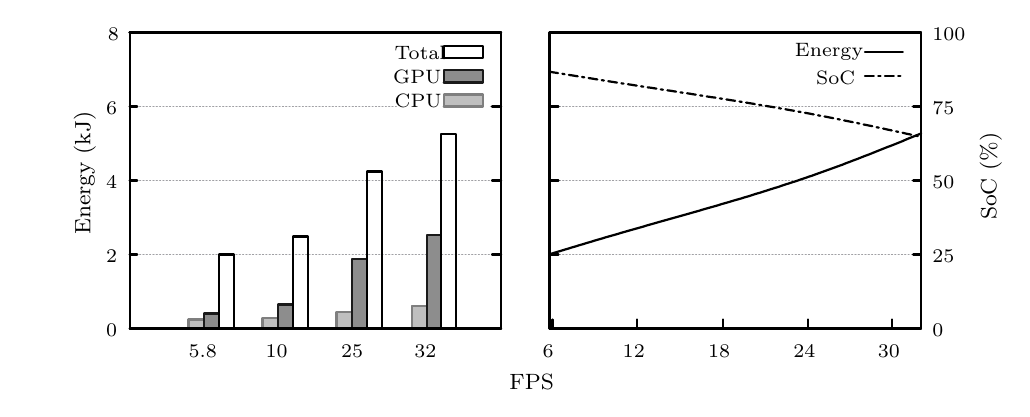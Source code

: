 \definecolor{ca0a0a4}{RGB}{160,160,164}
\definecolor{cbfbfbf}{RGB}{191,191,191}
\definecolor{c7f7f7f}{RGB}{127,127,127}
\definecolor{c8d8d8d}{RGB}{141,141,141}
\definecolor{c1a1a1a}{RGB}{26,26,26}
\scriptsize
\begin{tikzpicture}[y=0.80pt, x=0.80pt, yscale=-0.68, xscale=0.68, inner sep=0pt, outer sep=0pt]
\begin{scope}[draw=black,line join=bevel,line cap=rect,even odd rule,line width=0.800pt]
  \begin{scope}[cm={{1.0,0.0,0.0,1.0,(0.0,0.0)}},draw=black,line join=bevel,line cap=rect,line width=0.800pt]
  \end{scope}
  \begin{scope}[cm={{1.003,0.0,0.0,1.003,(0.0,0.0)}},draw=black,line join=bevel,line cap=rect,line width=0.800pt]
  \end{scope}
  \begin{scope}[cm={{1.003,0.0,0.0,1.003,(0.0,0.0)}},draw=ca0a0a4,dash pattern=on 0.40pt off 0.80pt,line join=round,line cap=round,line width=0.400pt]
    \path[draw] (64.5,224.5) -- (310.5,224.5);
  \end{scope}
  \begin{scope}[cm={{1.003,0.0,0.0,1.003,(0.0,0.0)}},draw=black,line join=round,line cap=round,line width=0.800pt]
    \path[draw] (64.5,224.5) -- (69.5,224.5);
    \path[draw] (310.5,224.5) -- (304.5,224.5);
  \end{scope}
  \begin{scope}[cm={{1.003,0.0,0.0,1.003,(0.0,0.0)}},draw=black,line join=bevel,line cap=rect,line width=0.800pt]
  \end{scope}
  \begin{scope}[cm={{1.003,0.0,0.0,1.003,(49.153,230.217)}},draw=black,line join=bevel,line cap=rect,line width=0.800pt]
  \end{scope}
  \begin{scope}[cm={{1.003,0.0,0.0,1.003,(49.153,230.217)}},draw=black,line join=bevel,line cap=rect,line width=0.800pt]
  \end{scope}
  \begin{scope}[cm={{1.003,0.0,0.0,1.003,(49.153,230.217)}},draw=black,line join=bevel,line cap=rect,line width=0.800pt]
  \end{scope}
  \begin{scope}[cm={{1.003,0.0,0.0,1.003,(49.153,230.217)}},draw=black,line join=bevel,line cap=rect,line width=0.800pt]
  \end{scope}
  \begin{scope}[cm={{1.003,0.0,0.0,1.003,(49.153,230.217)}},draw=black,line join=bevel,line cap=rect,line width=0.800pt]
  \end{scope}
  \begin{scope}[cm={{1.003,0.0,0.0,1.003,(49.153,230.217)}},draw=black,line join=bevel,line cap=rect,line width=0.800pt]
    \path[fill=black] (0.0,0.0) node[above right] () {0};
  \end{scope}
  \begin{scope}[cm={{1.003,0.0,0.0,1.003,(49.153,230.217)}},draw=black,line join=bevel,line cap=rect,line width=0.800pt]
  \end{scope}
  \begin{scope}[cm={{1.003,0.0,0.0,1.003,(0.0,0.0)}},draw=black,line join=bevel,line cap=rect,line width=0.800pt]
  \end{scope}
  \begin{scope}[cm={{1.003,0.0,0.0,1.003,(0.0,0.0)}},draw=ca0a0a4,dash pattern=on 0.40pt off 0.80pt,line join=round,line cap=round,line width=0.400pt]
    \path[draw] (64.5,175.5) -- (310.5,175.5);
  \end{scope}
  \begin{scope}[cm={{1.003,0.0,0.0,1.003,(0.0,0.0)}},draw=black,line join=round,line cap=round,line width=0.800pt]
    \path[draw] (64.5,175.5) -- (69.5,175.5);
    \path[draw] (310.5,175.5) -- (304.5,175.5);
  \end{scope}
  \begin{scope}[cm={{1.003,0.0,0.0,1.003,(0.0,0.0)}},draw=black,line join=bevel,line cap=rect,line width=0.800pt]
  \end{scope}
  \begin{scope}[cm={{1.003,0.0,0.0,1.003,(49.153,181.064)}},draw=black,line join=bevel,line cap=rect,line width=0.800pt]
  \end{scope}
  \begin{scope}[cm={{1.003,0.0,0.0,1.003,(49.153,181.064)}},draw=black,line join=bevel,line cap=rect,line width=0.800pt]
  \end{scope}
  \begin{scope}[cm={{1.003,0.0,0.0,1.003,(49.153,181.064)}},draw=black,line join=bevel,line cap=rect,line width=0.800pt]
  \end{scope}
  \begin{scope}[cm={{1.003,0.0,0.0,1.003,(49.153,181.064)}},draw=black,line join=bevel,line cap=rect,line width=0.800pt]
  \end{scope}
  \begin{scope}[cm={{1.003,0.0,0.0,1.003,(49.153,181.064)}},draw=black,line join=bevel,line cap=rect,line width=0.800pt]
  \end{scope}
  \begin{scope}[cm={{1.003,0.0,0.0,1.003,(49.153,181.064)}},draw=black,line join=bevel,line cap=rect,line width=0.800pt]
    \path[fill=black] (0.0,0.0) node[above right] () {2};
  \end{scope}
  \begin{scope}[cm={{1.003,0.0,0.0,1.003,(49.153,181.064)}},draw=black,line join=bevel,line cap=rect,line width=0.800pt]
  \end{scope}
  \begin{scope}[cm={{1.003,0.0,0.0,1.003,(0.0,0.0)}},draw=black,line join=bevel,line cap=rect,line width=0.800pt]
  \end{scope}
  \begin{scope}[cm={{1.003,0.0,0.0,1.003,(0.0,0.0)}},draw=ca0a0a4,dash pattern=on 0.40pt off 0.80pt,line join=round,line cap=round,line width=0.400pt]
    \path[draw] (64.5,126.5) -- (310.5,126.5);
  \end{scope}
  \begin{scope}[cm={{1.003,0.0,0.0,1.003,(0.0,0.0)}},draw=black,line join=round,line cap=round,line width=0.800pt]
    \path[draw] (64.5,126.5) -- (69.5,126.5);
    \path[draw] (310.5,126.5) -- (304.5,126.5);
  \end{scope}
  \begin{scope}[cm={{1.003,0.0,0.0,1.003,(0.0,0.0)}},draw=black,line join=bevel,line cap=rect,line width=0.800pt]
  \end{scope}
  \begin{scope}[cm={{1.003,0.0,0.0,1.003,(49.153,131.911)}},draw=black,line join=bevel,line cap=rect,line width=0.800pt]
  \end{scope}
  \begin{scope}[cm={{1.003,0.0,0.0,1.003,(49.153,131.911)}},draw=black,line join=bevel,line cap=rect,line width=0.800pt]
  \end{scope}
  \begin{scope}[cm={{1.003,0.0,0.0,1.003,(49.153,131.911)}},draw=black,line join=bevel,line cap=rect,line width=0.800pt]
  \end{scope}
  \begin{scope}[cm={{1.003,0.0,0.0,1.003,(49.153,131.911)}},draw=black,line join=bevel,line cap=rect,line width=0.800pt]
  \end{scope}
  \begin{scope}[cm={{1.003,0.0,0.0,1.003,(49.153,131.911)}},draw=black,line join=bevel,line cap=rect,line width=0.800pt]
  \end{scope}
  \begin{scope}[cm={{1.003,0.0,0.0,1.003,(49.153,131.911)}},draw=black,line join=bevel,line cap=rect,line width=0.800pt]
    \path[fill=black] (0.0,0.0) node[above right] () {4};
  \end{scope}
  \begin{scope}[cm={{1.003,0.0,0.0,1.003,(49.153,131.911)}},draw=black,line join=bevel,line cap=rect,line width=0.800pt]
  \end{scope}
  \begin{scope}[cm={{1.003,0.0,0.0,1.003,(0.0,0.0)}},draw=black,line join=bevel,line cap=rect,line width=0.800pt]
  \end{scope}
  \begin{scope}[cm={{1.003,0.0,0.0,1.003,(0.0,0.0)}},draw=ca0a0a4,dash pattern=on 0.40pt off 0.80pt,line join=round,line cap=round,line width=0.400pt]
    \path[draw] (64.5,77.5) -- (242.5,77.5);
    \path[draw] (303.5,77.5) -- (310.5,77.5);
  \end{scope}
  \begin{scope}[cm={{1.003,0.0,0.0,1.003,(0.0,0.0)}},draw=black,line join=round,line cap=round,line width=0.800pt]
    \path[draw] (64.5,77.5) -- (69.5,77.5);
    \path[draw] (310.5,77.5) -- (304.5,77.5);
  \end{scope}
  \begin{scope}[cm={{1.003,0.0,0.0,1.003,(0.0,0.0)}},draw=black,line join=bevel,line cap=rect,line width=0.800pt]
  \end{scope}
  \begin{scope}[cm={{1.003,0.0,0.0,1.003,(49.153,82.758)}},draw=black,line join=bevel,line cap=rect,line width=0.800pt]
  \end{scope}
  \begin{scope}[cm={{1.003,0.0,0.0,1.003,(49.153,82.758)}},draw=black,line join=bevel,line cap=rect,line width=0.800pt]
  \end{scope}
  \begin{scope}[cm={{1.003,0.0,0.0,1.003,(49.153,82.758)}},draw=black,line join=bevel,line cap=rect,line width=0.800pt]
  \end{scope}
  \begin{scope}[cm={{1.003,0.0,0.0,1.003,(49.153,82.758)}},draw=black,line join=bevel,line cap=rect,line width=0.800pt]
  \end{scope}
  \begin{scope}[cm={{1.003,0.0,0.0,1.003,(49.153,82.758)}},draw=black,line join=bevel,line cap=rect,line width=0.800pt]
  \end{scope}
  \begin{scope}[cm={{1.003,0.0,0.0,1.003,(49.153,82.758)}},draw=black,line join=bevel,line cap=rect,line width=0.800pt]
    \path[fill=black] (0.0,0.0) node[above right] () {6};
  \end{scope}
  \begin{scope}[cm={{1.003,0.0,0.0,1.003,(49.153,82.758)}},draw=black,line join=bevel,line cap=rect,line width=0.800pt]
  \end{scope}
  \begin{scope}[cm={{1.003,0.0,0.0,1.003,(0.0,0.0)}},draw=black,line join=bevel,line cap=rect,line width=0.800pt]
  \end{scope}
  \begin{scope}[cm={{1.003,0.0,0.0,1.003,(0.0,0.0)}},draw=ca0a0a4,dash pattern=on 0.40pt off 0.80pt,line join=round,line cap=round,line width=0.400pt]
    \path[draw] (64.5,28.5) -- (310.5,28.5);
  \end{scope}
  \begin{scope}[cm={{1.003,0.0,0.0,1.003,(0.0,0.0)}},draw=black,line join=round,line cap=round,line width=0.800pt]
    \path[draw] (64.5,28.5) -- (69.5,28.5);
    \path[draw] (310.5,28.5) -- (304.5,28.5);
  \end{scope}
  \begin{scope}[cm={{1.003,0.0,0.0,1.003,(0.0,0.0)}},draw=black,line join=bevel,line cap=rect,line width=0.800pt]
  \end{scope}
  \begin{scope}[cm={{1.003,0.0,0.0,1.003,(50.156,33.605)}},draw=black,line join=bevel,line cap=rect,line width=0.800pt]
  \end{scope}
  \begin{scope}[cm={{1.003,0.0,0.0,1.003,(50.156,33.605)}},draw=black,line join=bevel,line cap=rect,line width=0.800pt]
  \end{scope}
  \begin{scope}[cm={{1.003,0.0,0.0,1.003,(50.156,33.605)}},draw=black,line join=bevel,line cap=rect,line width=0.800pt]
  \end{scope}
  \begin{scope}[cm={{1.003,0.0,0.0,1.003,(50.156,33.605)}},draw=black,line join=bevel,line cap=rect,line width=0.800pt]
  \end{scope}
  \begin{scope}[cm={{1.003,0.0,0.0,1.003,(50.156,33.605)}},draw=black,line join=bevel,line cap=rect,line width=0.800pt]
  \end{scope}
  \begin{scope}[cm={{1.003,0.0,0.0,1.003,(50.156,33.605)}},draw=black,line join=bevel,line cap=rect,line width=0.800pt]
    \path[fill=black] (0.0,0.0) node[above right] () {8};
  \end{scope}
  \begin{scope}[cm={{1.003,0.0,0.0,1.003,(50.156,33.605)}},draw=black,line join=bevel,line cap=rect,line width=0.800pt]
  \end{scope}
  \begin{scope}[cm={{1.003,0.0,0.0,1.003,(0.0,0.0)}},draw=black,line join=bevel,line cap=rect,line width=0.800pt]
  \end{scope}
  \begin{scope}[cm={{1.003,0.0,0.0,1.003,(0.0,0.0)}},draw=black,line join=round,line cap=round,line width=0.800pt]
    \path[draw] (113.5,224.5) -- (113.5,224.5);
  \end{scope}
  \begin{scope}[cm={{1.003,0.0,0.0,1.003,(0.0,0.0)}},draw=black,line join=bevel,line cap=rect,line width=0.800pt]
  \end{scope}
  \begin{scope}[cm={{1.003,0.0,0.0,1.003,(103.823,244.261)}},draw=black,line join=bevel,line cap=rect,line width=0.800pt]
  \end{scope}
  \begin{scope}[cm={{1.003,0.0,0.0,1.003,(103.823,244.261)}},draw=black,line join=bevel,line cap=rect,line width=0.800pt]
  \end{scope}
  \begin{scope}[cm={{1.003,0.0,0.0,1.003,(103.823,244.261)}},draw=black,line join=bevel,line cap=rect,line width=0.800pt]
  \end{scope}
  \begin{scope}[cm={{1.003,0.0,0.0,1.003,(103.823,244.261)}},draw=black,line join=bevel,line cap=rect,line width=0.800pt]
  \end{scope}
  \begin{scope}[cm={{1.003,0.0,0.0,1.003,(103.823,244.261)}},draw=black,line join=bevel,line cap=rect,line width=0.800pt]
  \end{scope}
  \begin{scope}[cm={{1.003,0.0,0.0,1.003,(103.823,244.261)}},draw=black,line join=bevel,line cap=rect,line width=0.800pt]
    \path[fill=black] (0.0,0.0) node[above right] () {5.8};
  \end{scope}
  \begin{scope}[cm={{1.003,0.0,0.0,1.003,(103.823,244.261)}},draw=black,line join=bevel,line cap=rect,line width=0.800pt]
  \end{scope}
  \begin{scope}[cm={{1.003,0.0,0.0,1.003,(0.0,0.0)}},draw=black,line join=bevel,line cap=rect,line width=0.800pt]
  \end{scope}
  \begin{scope}[cm={{1.003,0.0,0.0,1.003,(0.0,0.0)}},draw=black,line join=round,line cap=round,line width=0.800pt]
    \path[draw] (162.5,224.5) -- (162.5,224.5);
  \end{scope}
  \begin{scope}[cm={{1.003,0.0,0.0,1.003,(0.0,0.0)}},draw=black,line join=bevel,line cap=rect,line width=0.800pt]
  \end{scope}
  \begin{scope}[cm={{1.003,0.0,0.0,1.003,(154.983,244.261)}},draw=black,line join=bevel,line cap=rect,line width=0.800pt]
  \end{scope}
  \begin{scope}[cm={{1.003,0.0,0.0,1.003,(154.983,244.261)}},draw=black,line join=bevel,line cap=rect,line width=0.800pt]
  \end{scope}
  \begin{scope}[cm={{1.003,0.0,0.0,1.003,(154.983,244.261)}},draw=black,line join=bevel,line cap=rect,line width=0.800pt]
  \end{scope}
  \begin{scope}[cm={{1.003,0.0,0.0,1.003,(154.983,244.261)}},draw=black,line join=bevel,line cap=rect,line width=0.800pt]
  \end{scope}
  \begin{scope}[cm={{1.003,0.0,0.0,1.003,(154.983,244.261)}},draw=black,line join=bevel,line cap=rect,line width=0.800pt]
  \end{scope}
  \begin{scope}[cm={{1.003,0.0,0.0,1.003,(154.983,244.261)}},draw=black,line join=bevel,line cap=rect,line width=0.800pt]
    \path[fill=black] (0.0,0.0) node[above right] () {10};
  \end{scope}
  \begin{scope}[cm={{1.003,0.0,0.0,1.003,(154.983,244.261)}},draw=black,line join=bevel,line cap=rect,line width=0.800pt]
  \end{scope}
  \begin{scope}[cm={{1.003,0.0,0.0,1.003,(0.0,0.0)}},draw=black,line join=bevel,line cap=rect,line width=0.800pt]
  \end{scope}
  \begin{scope}[cm={{1.003,0.0,0.0,1.003,(0.0,0.0)}},draw=black,line join=round,line cap=round,line width=0.800pt]
    \path[draw] (211.5,224.5) -- (211.5,224.5);
  \end{scope}
  \begin{scope}[cm={{1.003,0.0,0.0,1.003,(0.0,0.0)}},draw=black,line join=bevel,line cap=rect,line width=0.800pt]
  \end{scope}
  \begin{scope}[cm={{1.003,0.0,0.0,1.003,(205.139,244.261)}},draw=black,line join=bevel,line cap=rect,line width=0.800pt]
  \end{scope}
  \begin{scope}[cm={{1.003,0.0,0.0,1.003,(205.139,244.261)}},draw=black,line join=bevel,line cap=rect,line width=0.800pt]
  \end{scope}
  \begin{scope}[cm={{1.003,0.0,0.0,1.003,(205.139,244.261)}},draw=black,line join=bevel,line cap=rect,line width=0.800pt]
  \end{scope}
  \begin{scope}[cm={{1.003,0.0,0.0,1.003,(205.139,244.261)}},draw=black,line join=bevel,line cap=rect,line width=0.800pt]
  \end{scope}
  \begin{scope}[cm={{1.003,0.0,0.0,1.003,(205.139,244.261)}},draw=black,line join=bevel,line cap=rect,line width=0.800pt]
  \end{scope}
  \begin{scope}[cm={{1.003,0.0,0.0,1.003,(205.139,244.261)}},draw=black,line join=bevel,line cap=rect,line width=0.800pt]
    \path[fill=black] (0.0,0.0) node[above right] () {25};
  \end{scope}
  \begin{scope}[cm={{1.003,0.0,0.0,1.003,(205.139,244.261)}},draw=black,line join=bevel,line cap=rect,line width=0.800pt]
  \end{scope}
  \begin{scope}[cm={{1.003,0.0,0.0,1.003,(0.0,0.0)}},draw=black,line join=bevel,line cap=rect,line width=0.800pt]
  \end{scope}
  \begin{scope}[cm={{1.003,0.0,0.0,1.003,(0.0,0.0)}},draw=black,line join=round,line cap=round,line width=0.800pt]
    \path[draw] (261.5,224.5) -- (261.5,224.5);
  \end{scope}
  \begin{scope}[cm={{1.003,0.0,0.0,1.003,(0.0,0.0)}},draw=black,line join=bevel,line cap=rect,line width=0.800pt]
  \end{scope}
  \begin{scope}[cm={{1.003,0.0,0.0,1.003,(253.791,244.261)}},draw=black,line join=bevel,line cap=rect,line width=0.800pt]
  \end{scope}
  \begin{scope}[cm={{1.003,0.0,0.0,1.003,(253.791,244.261)}},draw=black,line join=bevel,line cap=rect,line width=0.800pt]
  \end{scope}
  \begin{scope}[cm={{1.003,0.0,0.0,1.003,(253.791,244.261)}},draw=black,line join=bevel,line cap=rect,line width=0.800pt]
  \end{scope}
  \begin{scope}[cm={{1.003,0.0,0.0,1.003,(253.791,244.261)}},draw=black,line join=bevel,line cap=rect,line width=0.800pt]
  \end{scope}
  \begin{scope}[cm={{1.003,0.0,0.0,1.003,(253.791,244.261)}},draw=black,line join=bevel,line cap=rect,line width=0.800pt]
  \end{scope}
  \begin{scope}[cm={{1.003,0.0,0.0,1.003,(253.791,244.261)}},draw=black,line join=bevel,line cap=rect,line width=0.800pt]
    \path[fill=black] (0.0,0.0) node[above right] () {32};
  \end{scope}
  \begin{scope}[cm={{1.003,0.0,0.0,1.003,(253.791,244.261)}},draw=black,line join=bevel,line cap=rect,line width=0.800pt]
  \end{scope}
  \begin{scope}[cm={{1.003,0.0,0.0,1.003,(0.0,0.0)}},draw=black,line join=bevel,line cap=rect,line width=0.800pt]
  \end{scope}
  \begin{scope}[cm={{1.003,0.0,0.0,1.003,(0.0,0.0)}},draw=black,line join=round,line cap=round,line width=0.800pt]
    \path[draw] (64.5,28.5) -- (64.5,224.5) -- (310.5,224.5) --
      (310.5,28.5) -- (64.5,28.5);
  \end{scope}
  \begin{scope}[cm={{1.003,0.0,0.0,1.003,(0.0,0.0)}},draw=black,line join=bevel,line cap=rect,line width=0.800pt]
  \end{scope}
  \begin{scope}[cm={{0.0,-1.003,1.003,0.0,(31.598,163.008)}},draw=black,line join=bevel,line cap=rect,line width=0.800pt]
  \end{scope}
  \begin{scope}[cm={{0.0,-1.003,1.003,0.0,(31.598,163.008)}},draw=black,line join=bevel,line cap=rect,line width=0.800pt]
  \end{scope}
  \begin{scope}[cm={{0.0,-1.003,1.003,0.0,(31.598,163.008)}},draw=black,line join=bevel,line cap=rect,line width=0.800pt]
  \end{scope}
  \begin{scope}[cm={{0.0,-1.003,1.003,0.0,(31.598,163.008)}},draw=black,line join=bevel,line cap=rect,line width=0.800pt]
  \end{scope}
  \begin{scope}[cm={{0.0,-1.003,1.003,0.0,(31.598,163.008)}},draw=black,line join=bevel,line cap=rect,line width=0.800pt]
  \end{scope}
  \begin{scope}[cm={{0.0,-1.003,1.003,0.0,(27.598,163.008)}},draw=black,line join=bevel,line cap=rect,line width=0.800pt]
    \path[fill=black] (0.0,0.0) node[above right] () {\rotatebox{90}{\footnotesize Energy (kJ)}};
  \end{scope}
  \begin{scope}[cm={{0.0,-1.003,1.003,0.0,(31.598,163.008)}},draw=black,line join=bevel,line cap=rect,line width=0.800pt]
  \end{scope}
  \begin{scope}[cm={{1.003,0.0,0.0,1.003,(316.988,265.327)}},draw=black,line join=bevel,line cap=rect,line width=0.800pt]
  \end{scope}
  \begin{scope}[cm={{1.003,0.0,0.0,1.003,(316.988,265.327)}},draw=black,line join=bevel,line cap=rect,line width=0.800pt]
  \end{scope}
  \begin{scope}[cm={{1.003,0.0,0.0,1.003,(316.988,265.327)}},draw=black,line join=bevel,line cap=rect,line width=0.800pt]
  \end{scope}
  \begin{scope}[cm={{1.003,0.0,0.0,1.003,(316.988,265.327)}},draw=black,line join=bevel,line cap=rect,line width=0.800pt]
  \end{scope}
  \begin{scope}[cm={{1.003,0.0,0.0,1.003,(316.988,265.327)}},draw=black,line join=bevel,line cap=rect,line width=0.800pt]
  \end{scope}
  \begin{scope}[cm={{1.003,0.0,0.0,1.003,(316.988,265.327)}},draw=black,line join=bevel,line cap=rect,line width=0.800pt]
    \path[fill=black] (0.0,0.0) node[above right] () {\footnotesize FPS};
  \end{scope}
  \begin{scope}[cm={{1.003,0.0,0.0,1.003,(316.988,265.327)}},draw=black,line join=bevel,line cap=rect,line width=0.800pt]
  \end{scope}
  \begin{scope}[cm={{1.003,0.0,0.0,1.003,(247.772,78.244)}},draw=black,line join=bevel,line cap=rect,line width=0.800pt]
  \end{scope}
  \begin{scope}[cm={{1.003,0.0,0.0,1.003,(247.772,78.244)}},draw=black,line join=bevel,line cap=rect,line width=0.800pt]
  \end{scope}
  \begin{scope}[cm={{1.003,0.0,0.0,1.003,(247.772,78.244)}},draw=black,line join=bevel,line cap=rect,line width=0.800pt]
  \end{scope}
  \begin{scope}[cm={{1.003,0.0,0.0,1.003,(247.772,78.244)}},draw=black,line join=bevel,line cap=rect,line width=0.800pt]
  \end{scope}
  \begin{scope}[cm={{1.003,0.0,0.0,1.003,(247.772,78.244)}},draw=black,line join=bevel,line cap=rect,line width=0.800pt]
  \end{scope}
  \begin{scope}[cm={{1.003,0.0,0.0,1.003,(240.772,78.244)}},draw=black,line join=bevel,line cap=rect,line width=0.800pt]
    \path[fill=black] (0.0,0.0) node[above right] () {\scriptsize CPU};
  \end{scope}
  \begin{scope}[cm={{1.003,0.0,0.0,1.003,(247.772,78.244)}},draw=black,line join=bevel,line cap=rect,line width=0.800pt]
  \end{scope}
  \begin{scope}[cm={{1.003,0.0,0.0,1.003,(0.0,0.0)}},draw=black,line join=bevel,line cap=rect,line width=0.800pt]
  \end{scope}
  \begin{scope}[cm={{1.003,0.0,0.0,1.003,(0.0,0.0)}},fill=cbfbfbf]
    \path[fill,rounded corners=0.0cm] (273.0,70.0) rectangle
      (299.0,78.0);
  \end{scope}
  \begin{scope}[cm={{1.003,0.0,0.0,1.003,(0.0,0.0)}},draw=black,line join=bevel,line cap=rect,line width=0.800pt]
  \end{scope}
  \begin{scope}[cm={{1.003,0.0,0.0,1.003,(0.0,0.0)}},draw=black,line join=bevel,line cap=rect,line width=0.800pt]
  \end{scope}
  \begin{scope}[cm={{1.003,0.0,0.0,1.003,(0.0,0.0)}},draw=c7f7f7f,line join=round,line cap=round,line width=0.800pt]
    \path[draw,even odd rule] (272.5,77.5) -- (298.5,77.5) --
      (298.5,77.5) -- (298.5,69.5) -- (298.5,69.5) --
      (272.5,69.5) -- (272.5,69.5) -- (272.5,77.5);
  \end{scope}
  \begin{scope}[cm={{1.003,0.0,0.0,1.003,(0.0,0.0)}},draw=black,line join=bevel,line cap=rect,line width=0.800pt]
  \end{scope}
  \begin{scope}[cm={{1.003,0.0,0.0,1.003,(0.0,0.0)}},draw=black,line join=bevel,line cap=rect,line width=0.800pt]
  \end{scope}
  \begin{scope}[cm={{1.003,0.0,0.0,1.003,(0.0,0.0)}},draw=black,line join=bevel,line cap=rect,line width=0.800pt]
  \end{scope}
  \begin{scope}[cm={{1.003,0.0,0.0,1.003,(0.0,0.0)}},draw=black,line join=bevel,line cap=rect,line width=0.800pt]
  \end{scope}
  \begin{scope}[cm={{1.003,0.0,0.0,1.003,(0.0,0.0)}},fill=cbfbfbf]
    \path[fill,rounded corners=0.0cm] (103.0,219.0) rectangle
      (113.0,224.0);
  \end{scope}
  \begin{scope}[cm={{1.003,0.0,0.0,1.003,(0.0,0.0)}},draw=black,line join=bevel,line cap=rect,line width=0.800pt]
  \end{scope}
  \begin{scope}[cm={{1.003,0.0,0.0,1.003,(0.0,0.0)}},draw=black,line join=bevel,line cap=rect,line width=0.800pt]
  \end{scope}
  \begin{scope}[cm={{1.003,0.0,0.0,1.003,(0.0,0.0)}},draw=c7f7f7f,line join=round,line cap=round,line width=0.800pt]
    \path[draw] (103.5,224.5) -- (103.5,218.5) -- (113.5,218.5) --
      (113.5,224.5) -- (103.5,224.5);
  \end{scope}
  \begin{scope}[cm={{1.003,0.0,0.0,1.003,(0.0,0.0)}},draw=black,line join=bevel,line cap=rect,line width=0.800pt]
  \end{scope}
  \begin{scope}[cm={{1.003,0.0,0.0,1.003,(0.0,0.0)}},draw=black,line join=bevel,line cap=rect,line width=0.800pt]
  \end{scope}
  \begin{scope}[cm={{1.003,0.0,0.0,1.003,(0.0,0.0)}},fill=cbfbfbf]
    \path[fill,rounded corners=0.0cm] (153.0,218.0) rectangle
      (163.0,224.0);
  \end{scope}
  \begin{scope}[cm={{1.003,0.0,0.0,1.003,(0.0,0.0)}},draw=black,line join=bevel,line cap=rect,line width=0.800pt]
  \end{scope}
  \begin{scope}[cm={{1.003,0.0,0.0,1.003,(0.0,0.0)}},draw=black,line join=bevel,line cap=rect,line width=0.800pt]
  \end{scope}
  \begin{scope}[cm={{1.003,0.0,0.0,1.003,(0.0,0.0)}},draw=c7f7f7f,line join=round,line cap=round,line width=0.800pt]
    \path[draw] (152.5,224.5) -- (152.5,217.5) -- (162.5,217.5) --
      (162.5,224.5) -- (152.5,224.5);
  \end{scope}
  \begin{scope}[cm={{1.003,0.0,0.0,1.003,(0.0,0.0)}},draw=black,line join=bevel,line cap=rect,line width=0.800pt]
  \end{scope}
  \begin{scope}[cm={{1.003,0.0,0.0,1.003,(0.0,0.0)}},draw=black,line join=bevel,line cap=rect,line width=0.800pt]
  \end{scope}
  \begin{scope}[cm={{1.003,0.0,0.0,1.003,(0.0,0.0)}},fill=cbfbfbf]
    \path[fill,rounded corners=0.0cm] (202.0,213.0) rectangle
      (212.0,224.0);
  \end{scope}
  \begin{scope}[cm={{1.003,0.0,0.0,1.003,(0.0,0.0)}},draw=black,line join=bevel,line cap=rect,line width=0.800pt]
  \end{scope}
  \begin{scope}[cm={{1.003,0.0,0.0,1.003,(0.0,0.0)}},draw=black,line join=bevel,line cap=rect,line width=0.800pt]
  \end{scope}
  \begin{scope}[cm={{1.003,0.0,0.0,1.003,(0.0,0.0)}},draw=c7f7f7f,line join=round,line cap=round,line width=0.800pt]
    \path[draw] (201.5,224.5) -- (201.5,213.5) -- (211.5,213.5) --
      (211.5,224.5) -- (201.5,224.5);
  \end{scope}
  \begin{scope}[cm={{1.003,0.0,0.0,1.003,(0.0,0.0)}},draw=black,line join=bevel,line cap=rect,line width=0.800pt]
  \end{scope}
  \begin{scope}[cm={{1.003,0.0,0.0,1.003,(0.0,0.0)}},draw=black,line join=bevel,line cap=rect,line width=0.800pt]
  \end{scope}
  \begin{scope}[cm={{1.003,0.0,0.0,1.003,(0.0,0.0)}},fill=cbfbfbf]
    \path[fill,rounded corners=0.0cm] (251.0,209.0) rectangle
      (261.0,224.0);
  \end{scope}
  \begin{scope}[cm={{1.003,0.0,0.0,1.003,(0.0,0.0)}},draw=black,line join=bevel,line cap=rect,line width=0.800pt]
  \end{scope}
  \begin{scope}[cm={{1.003,0.0,0.0,1.003,(0.0,0.0)}},draw=black,line join=bevel,line cap=rect,line width=0.800pt]
  \end{scope}
  \begin{scope}[cm={{1.003,0.0,0.0,1.003,(0.0,0.0)}},draw=c7f7f7f,line join=round,line cap=round,line width=0.800pt]
    \path[draw] (251.5,224.5) -- (251.5,209.5) -- (261.5,209.5) --
      (261.5,224.5) -- (251.5,224.5);
  \end{scope}
  \begin{scope}[cm={{1.003,0.0,0.0,1.003,(0.0,0.0)}},draw=black,line join=bevel,line cap=rect,line width=0.800pt]
  \end{scope}
  \begin{scope}[cm={{1.003,0.0,0.0,1.003,(246.769,62.194)}},draw=black,line join=bevel,line cap=rect,line width=0.800pt]
  \end{scope}
  \begin{scope}[cm={{1.003,0.0,0.0,1.003,(246.769,62.194)}},draw=black,line join=bevel,line cap=rect,line width=0.800pt]
  \end{scope}
  \begin{scope}[cm={{1.003,0.0,0.0,1.003,(246.769,62.194)}},draw=black,line join=bevel,line cap=rect,line width=0.800pt]
  \end{scope}
  \begin{scope}[cm={{1.003,0.0,0.0,1.003,(246.769,62.194)}},draw=black,line join=bevel,line cap=rect,line width=0.800pt]
  \end{scope}
  \begin{scope}[cm={{1.003,0.0,0.0,1.003,(246.769,62.194)}},draw=black,line join=bevel,line cap=rect,line width=0.800pt]
  \end{scope}
  \begin{scope}[cm={{1.003,0.0,0.0,1.003,(239.769,62.194)}},draw=black,line join=bevel,line cap=rect,line width=0.800pt]
    \path[fill=black] (0.0,0.0) node[above right] () {\scriptsize GPU};
  \end{scope}
  \begin{scope}[cm={{1.003,0.0,0.0,1.003,(246.769,62.194)}},draw=black,line join=bevel,line cap=rect,line width=0.800pt]
  \end{scope}
  \begin{scope}[cm={{1.003,0.0,0.0,1.003,(0.0,0.0)}},draw=black,line join=bevel,line cap=rect,line width=0.800pt]
  \end{scope}
  \begin{scope}[cm={{1.003,0.0,0.0,1.003,(0.0,0.0)}},fill=c8d8d8d]
    \path[fill,rounded corners=0.0cm] (273.0,54.0) rectangle
      (299.0,62.0);
  \end{scope}
  \begin{scope}[cm={{1.003,0.0,0.0,1.003,(0.0,0.0)}},draw=black,line join=bevel,line cap=rect,line width=0.800pt]
  \end{scope}
  \begin{scope}[cm={{1.003,0.0,0.0,1.003,(0.0,0.0)}},draw=black,line join=bevel,line cap=rect,line width=0.800pt]
  \end{scope}
  \begin{scope}[cm={{1.003,0.0,0.0,1.003,(0.0,0.0)}},draw=c1a1a1a,line join=round,line cap=round,line width=0.800pt]
    \path[draw,even odd rule] (272.5,61.5) -- (298.5,61.5) --
      (298.5,61.5) -- (298.5,53.5) -- (298.5,53.5) --
      (272.5,53.5) -- (272.5,53.5) -- (272.5,61.5);
  \end{scope}
  \begin{scope}[cm={{1.003,0.0,0.0,1.003,(0.0,0.0)}},draw=black,line join=bevel,line cap=rect,line width=0.800pt]
  \end{scope}
  \begin{scope}[cm={{1.003,0.0,0.0,1.003,(0.0,0.0)}},draw=black,line join=bevel,line cap=rect,line width=0.800pt]
  \end{scope}
  \begin{scope}[cm={{1.003,0.0,0.0,1.003,(0.0,0.0)}},draw=black,line join=bevel,line cap=rect,line width=0.800pt]
  \end{scope}
  \begin{scope}[cm={{1.003,0.0,0.0,1.003,(0.0,0.0)}},draw=black,line join=bevel,line cap=rect,line width=0.800pt]
  \end{scope}
  \begin{scope}[cm={{1.003,0.0,0.0,1.003,(0.0,0.0)}},fill=c8d8d8d]
    \path[fill,rounded corners=0.0cm] (113.0,214.0) rectangle
      (123.0,224.0);
  \end{scope}
  \begin{scope}[cm={{1.003,0.0,0.0,1.003,(0.0,0.0)}},draw=black,line join=bevel,line cap=rect,line width=0.800pt]
  \end{scope}
  \begin{scope}[cm={{1.003,0.0,0.0,1.003,(0.0,0.0)}},draw=black,line join=bevel,line cap=rect,line width=0.800pt]
  \end{scope}
  \begin{scope}[cm={{1.003,0.0,0.0,1.003,(0.0,0.0)}},draw=c1a1a1a,line join=round,line cap=round,line width=0.800pt]
    \path[draw] (113.5,224.5) -- (113.5,214.5) -- (123.5,214.5) --
      (123.5,224.5) -- (113.5,224.5);
  \end{scope}
  \begin{scope}[cm={{1.003,0.0,0.0,1.003,(0.0,0.0)}},draw=black,line join=bevel,line cap=rect,line width=0.800pt]
  \end{scope}
  \begin{scope}[cm={{1.003,0.0,0.0,1.003,(0.0,0.0)}},draw=black,line join=bevel,line cap=rect,line width=0.800pt]
  \end{scope}
  \begin{scope}[cm={{1.003,0.0,0.0,1.003,(0.0,0.0)}},fill=c8d8d8d]
    \path[fill,rounded corners=0.0cm] (163.0,208.0) rectangle
      (173.0,224.0);
  \end{scope}
  \begin{scope}[cm={{1.003,0.0,0.0,1.003,(0.0,0.0)}},draw=black,line join=bevel,line cap=rect,line width=0.800pt]
  \end{scope}
  \begin{scope}[cm={{1.003,0.0,0.0,1.003,(0.0,0.0)}},draw=black,line join=bevel,line cap=rect,line width=0.800pt]
  \end{scope}
  \begin{scope}[cm={{1.003,0.0,0.0,1.003,(0.0,0.0)}},draw=c1a1a1a,line join=round,line cap=round,line width=0.800pt]
    \path[draw] (162.5,224.5) -- (162.5,208.5) -- (172.5,208.5) --
      (172.5,224.5) -- (162.5,224.5);
  \end{scope}
  \begin{scope}[cm={{1.003,0.0,0.0,1.003,(0.0,0.0)}},draw=black,line join=bevel,line cap=rect,line width=0.800pt]
  \end{scope}
  \begin{scope}[cm={{1.003,0.0,0.0,1.003,(0.0,0.0)}},draw=black,line join=bevel,line cap=rect,line width=0.800pt]
  \end{scope}
  \begin{scope}[cm={{1.003,0.0,0.0,1.003,(0.0,0.0)}},fill=c8d8d8d]
    \path[fill,rounded corners=0.0cm] (212.0,179.0) rectangle
      (222.0,224.0);
  \end{scope}
  \begin{scope}[cm={{1.003,0.0,0.0,1.003,(0.0,0.0)}},draw=black,line join=bevel,line cap=rect,line width=0.800pt]
  \end{scope}
  \begin{scope}[cm={{1.003,0.0,0.0,1.003,(0.0,0.0)}},draw=black,line join=bevel,line cap=rect,line width=0.800pt]
  \end{scope}
  \begin{scope}[cm={{1.003,0.0,0.0,1.003,(0.0,0.0)}},draw=c1a1a1a,line join=round,line cap=round,line width=0.800pt]
    \path[draw] (211.5,224.5) -- (211.5,178.5) -- (221.5,178.5) --
      (221.5,224.5) -- (211.5,224.5);
  \end{scope}
  \begin{scope}[cm={{1.003,0.0,0.0,1.003,(0.0,0.0)}},draw=black,line join=bevel,line cap=rect,line width=0.800pt]
  \end{scope}
  \begin{scope}[cm={{1.003,0.0,0.0,1.003,(0.0,0.0)}},draw=black,line join=bevel,line cap=rect,line width=0.800pt]
  \end{scope}
  \begin{scope}[cm={{1.003,0.0,0.0,1.003,(0.0,0.0)}},fill=c8d8d8d]
    \path[fill,rounded corners=0.0cm] (261.0,163.0) rectangle
      (271.0,224.0);
  \end{scope}
  \begin{scope}[cm={{1.003,0.0,0.0,1.003,(0.0,0.0)}},draw=black,line join=bevel,line cap=rect,line width=0.800pt]
  \end{scope}
  \begin{scope}[cm={{1.003,0.0,0.0,1.003,(0.0,0.0)}},draw=black,line join=bevel,line cap=rect,line width=0.800pt]
  \end{scope}
  \begin{scope}[cm={{1.003,0.0,0.0,1.003,(0.0,0.0)}},draw=c1a1a1a,line join=round,line cap=round,line width=0.800pt]
    \path[draw] (261.5,224.5) -- (261.5,162.5) -- (270.5,162.5) --
      (270.5,224.5) -- (261.5,224.5);
  \end{scope}
  \begin{scope}[cm={{1.003,0.0,0.0,1.003,(0.0,0.0)}},draw=black,line join=bevel,line cap=rect,line width=0.800pt]
  \end{scope}
  \begin{scope}[cm={{1.003,0.0,0.0,1.003,(244.763,46.144)}},draw=black,line join=bevel,line cap=rect,line width=0.800pt]
  \end{scope}
  \begin{scope}[cm={{1.003,0.0,0.0,1.003,(244.763,46.144)}},draw=black,line join=bevel,line cap=rect,line width=0.800pt]
  \end{scope}
  \begin{scope}[cm={{1.003,0.0,0.0,1.003,(244.763,46.144)}},draw=black,line join=bevel,line cap=rect,line width=0.800pt]
  \end{scope}
  \begin{scope}[cm={{1.003,0.0,0.0,1.003,(244.763,46.144)}},draw=black,line join=bevel,line cap=rect,line width=0.800pt]
  \end{scope}
  \begin{scope}[cm={{1.003,0.0,0.0,1.003,(244.763,46.144)}},draw=black,line join=bevel,line cap=rect,line width=0.800pt]
  \end{scope}
  \begin{scope}[cm={{1.003,0.0,0.0,1.003,(240.763,46.144)}},draw=black,line join=bevel,line cap=rect,line width=0.800pt]
    \path[fill=black] (0.0,0.0) node[above right] () {\scriptsize Total};
  \end{scope}
  \begin{scope}[cm={{1.003,0.0,0.0,1.003,(244.763,46.144)}},draw=black,line join=bevel,line cap=rect,line width=0.800pt]
  \end{scope}
  \begin{scope}[cm={{1.003,0.0,0.0,1.003,(0.0,0.0)}},draw=black,line join=bevel,line cap=rect,line width=0.800pt]
  \end{scope}
  \begin{scope}[cm={{1.003,0.0,0.0,1.003,(0.0,0.0)}}]
    \path[rounded corners=0.0cm] (273.0,38.0) rectangle (299.0,46.0);
  \end{scope}
  \begin{scope}[cm={{1.003,0.0,0.0,1.003,(0.0,0.0)}},draw=black,line join=bevel,line cap=rect,line width=0.800pt]
  \end{scope}
  \begin{scope}[cm={{1.003,0.0,0.0,1.003,(0.0,0.0)}},draw=black,line join=bevel,line cap=rect,line width=0.800pt]
  \end{scope}
  \begin{scope}[cm={{1.003,0.0,0.0,1.003,(0.0,0.0)}},draw=black,line join=round,line cap=round,line width=0.800pt]
    \path[draw,even odd rule] (272.5,45.5) -- (298.5,45.5) --
      (298.5,45.5) -- (298.5,37.5) -- (298.5,37.5) --
      (272.5,37.5) -- (272.5,37.5) -- (272.5,45.5);
  \end{scope}
  \begin{scope}[cm={{1.003,0.0,0.0,1.003,(0.0,0.0)}},draw=black,line join=bevel,line cap=rect,line width=0.800pt]
  \end{scope}
  \begin{scope}[cm={{1.003,0.0,0.0,1.003,(0.0,0.0)}},draw=black,line join=bevel,line cap=rect,line width=0.800pt]
  \end{scope}
  \begin{scope}[cm={{1.003,0.0,0.0,1.003,(0.0,0.0)}},draw=black,line join=bevel,line cap=rect,line width=0.800pt]
  \end{scope}
  \begin{scope}[cm={{1.003,0.0,0.0,1.003,(0.0,0.0)}},draw=black,line join=bevel,line cap=rect,line width=0.800pt]
  \end{scope}
  \begin{scope}[cm={{1.003,0.0,0.0,1.003,(0.0,0.0)}}]
    \path[rounded corners=0.0cm] (123.0,175.0) rectangle
      (133.0,224.0);
  \end{scope}
  \begin{scope}[cm={{1.003,0.0,0.0,1.003,(0.0,0.0)}},draw=black,line join=bevel,line cap=rect,line width=0.800pt]
  \end{scope}
  \begin{scope}[cm={{1.003,0.0,0.0,1.003,(0.0,0.0)}},draw=black,line join=bevel,line cap=rect,line width=0.800pt]
  \end{scope}
  \begin{scope}[cm={{1.003,0.0,0.0,1.003,(0.0,0.0)}},draw=black,line join=round,line cap=round,line width=0.800pt]
    \path[draw] (123.5,224.5) -- (123.5,175.5) -- (133.5,175.5) --
      (133.5,224.5) -- (123.5,224.5);
  \end{scope}
  \begin{scope}[cm={{1.003,0.0,0.0,1.003,(0.0,0.0)}},draw=black,line join=bevel,line cap=rect,line width=0.800pt]
  \end{scope}
  \begin{scope}[cm={{1.003,0.0,0.0,1.003,(0.0,0.0)}},draw=black,line join=bevel,line cap=rect,line width=0.800pt]
  \end{scope}
  \begin{scope}[cm={{1.003,0.0,0.0,1.003,(0.0,0.0)}}]
    \path[rounded corners=0.0cm] (172.0,163.0) rectangle
      (182.0,224.0);
  \end{scope}
  \begin{scope}[cm={{1.003,0.0,0.0,1.003,(0.0,0.0)}},draw=black,line join=bevel,line cap=rect,line width=0.800pt]
  \end{scope}
  \begin{scope}[cm={{1.003,0.0,0.0,1.003,(0.0,0.0)}},draw=black,line join=bevel,line cap=rect,line width=0.800pt]
  \end{scope}
  \begin{scope}[cm={{1.003,0.0,0.0,1.003,(0.0,0.0)}},draw=black,line join=round,line cap=round,line width=0.800pt]
    \path[draw] (172.5,224.5) -- (172.5,163.5) -- (182.5,163.5) --
      (182.5,224.5) -- (172.5,224.5);
  \end{scope}
  \begin{scope}[cm={{1.003,0.0,0.0,1.003,(0.0,0.0)}},draw=black,line join=bevel,line cap=rect,line width=0.800pt]
  \end{scope}
  \begin{scope}[cm={{1.003,0.0,0.0,1.003,(0.0,0.0)}},draw=black,line join=bevel,line cap=rect,line width=0.800pt]
  \end{scope}
  \begin{scope}[cm={{1.003,0.0,0.0,1.003,(0.0,0.0)}}]
    \path[rounded corners=0.0cm] (222.0,121.0) rectangle
      (232.0,224.0);
  \end{scope}
  \begin{scope}[cm={{1.003,0.0,0.0,1.003,(0.0,0.0)}},draw=black,line join=bevel,line cap=rect,line width=0.800pt]
  \end{scope}
  \begin{scope}[cm={{1.003,0.0,0.0,1.003,(0.0,0.0)}},draw=black,line join=bevel,line cap=rect,line width=0.800pt]
  \end{scope}
  \begin{scope}[cm={{1.003,0.0,0.0,1.003,(0.0,0.0)}},draw=black,line join=round,line cap=round,line width=0.800pt]
    \path[draw] (221.5,224.5) -- (221.5,120.5) -- (231.5,120.5) --
      (231.5,224.5) -- (221.5,224.5);
  \end{scope}
  \begin{scope}[cm={{1.003,0.0,0.0,1.003,(0.0,0.0)}},draw=black,line join=bevel,line cap=rect,line width=0.800pt]
  \end{scope}
  \begin{scope}[cm={{1.003,0.0,0.0,1.003,(0.0,0.0)}},draw=black,line join=bevel,line cap=rect,line width=0.800pt]
  \end{scope}
  \begin{scope}[cm={{1.003,0.0,0.0,1.003,(0.0,0.0)}}]
    \path[rounded corners=0.0cm] (271.0,95.0) rectangle
      (281.0,224.0);
  \end{scope}
  \begin{scope}[cm={{1.003,0.0,0.0,1.003,(0.0,0.0)}},draw=black,line join=bevel,line cap=rect,line width=0.800pt]
  \end{scope}
  \begin{scope}[cm={{1.003,0.0,0.0,1.003,(0.0,0.0)}},draw=black,line join=bevel,line cap=rect,line width=0.800pt]
  \end{scope}
  \begin{scope}[cm={{1.003,0.0,0.0,1.003,(0.0,0.0)}},draw=black,line join=round,line cap=round,line width=0.800pt]
    \path[draw] (270.5,224.5) -- (270.5,95.5) -- (280.5,95.5) --
      (280.5,224.5) -- (270.5,224.5);
  \end{scope}
  \begin{scope}[cm={{1.003,0.0,0.0,1.003,(0.0,0.0)}},draw=black,line join=bevel,line cap=rect,line width=0.800pt]
  \end{scope}
  \begin{scope}[cm={{1.003,0.0,0.0,1.003,(0.0,0.0)}},draw=black,line join=bevel,line cap=rect,line width=0.800pt]
  \end{scope}
  \begin{scope}[cm={{1.003,0.0,0.0,1.003,(0.0,0.0)}},draw=black,line join=round,line cap=round,line width=0.800pt]
    \path[draw] (64.5,28.5) -- (64.5,224.5) -- (310.5,224.5) --
      (310.5,28.5) -- (64.5,28.5);
  \end{scope}
  \begin{scope}[cm={{1.003,0.0,0.0,1.003,(0.0,0.0)}},draw=ca0a0a4,dash pattern=on 0.40pt off 0.80pt,line join=round,line cap=round,line width=0.400pt]
    \path[draw] (342.5,224.5) -- (588.5,224.5);
  \end{scope}
  \begin{scope}[cm={{1.003,0.0,0.0,1.003,(0.0,0.0)}},draw=black,line join=round,line cap=round,line width=0.800pt]
    \path[draw] (342.5,224.5) -- (348.5,224.5);
    \path[draw] (588.5,224.5) -- (583.5,224.5);
  \end{scope}
  \begin{scope}[cm={{1.003,0.0,0.0,1.003,(0.0,0.0)}},draw=black,line join=bevel,line cap=rect,line width=0.800pt]
  \end{scope}
  \begin{scope}[cm={{1.003,0.0,0.0,1.003,(336.047,224.7)}},draw=black,line join=bevel,line cap=rect,line width=0.800pt]
  \end{scope}
  \begin{scope}[cm={{1.003,0.0,0.0,1.003,(336.047,224.7)}},draw=black,line join=bevel,line cap=rect,line width=0.800pt]
  \end{scope}
  \begin{scope}[cm={{1.003,0.0,0.0,1.003,(336.047,224.7)}},draw=black,line join=bevel,line cap=rect,line width=0.800pt]
  \end{scope}
  \begin{scope}[cm={{1.003,0.0,0.0,1.003,(336.047,224.7)}},draw=black,line join=bevel,line cap=rect,line width=0.800pt]
  \end{scope}
  \begin{scope}[cm={{1.003,0.0,0.0,1.003,(336.047,224.7)}},draw=black,line join=bevel,line cap=rect,line width=0.800pt]
  \end{scope}
  \begin{scope}[cm={{1.003,0.0,0.0,1.003,(336.047,224.7)}},draw=black,line join=bevel,line cap=rect,line width=0.800pt]
  \end{scope}
  \begin{scope}[cm={{1.003,0.0,0.0,1.003,(0.0,0.0)}},draw=black,line join=bevel,line cap=rect,line width=0.800pt]
  \end{scope}
  \begin{scope}[cm={{1.003,0.0,0.0,1.003,(0.0,0.0)}},draw=ca0a0a4,dash pattern=on 0.40pt off 0.80pt,line join=round,line cap=round,line width=0.400pt]
    \path[draw] (342.5,175.5) -- (588.5,175.5);
  \end{scope}
  \begin{scope}[cm={{1.003,0.0,0.0,1.003,(0.0,0.0)}},draw=black,line join=round,line cap=round,line width=0.800pt]
    \path[draw] (342.5,175.5) -- (348.5,175.5);
    \path[draw] (588.5,175.5) -- (583.5,175.5);
  \end{scope}
  \begin{scope}[cm={{1.003,0.0,0.0,1.003,(0.0,0.0)}},draw=black,line join=bevel,line cap=rect,line width=0.800pt]
  \end{scope}
  \begin{scope}[cm={{1.003,0.0,0.0,1.003,(336.047,175.547)}},draw=black,line join=bevel,line cap=rect,line width=0.800pt]
  \end{scope}
  \begin{scope}[cm={{1.003,0.0,0.0,1.003,(336.047,175.547)}},draw=black,line join=bevel,line cap=rect,line width=0.800pt]
  \end{scope}
  \begin{scope}[cm={{1.003,0.0,0.0,1.003,(336.047,175.547)}},draw=black,line join=bevel,line cap=rect,line width=0.800pt]
  \end{scope}
  \begin{scope}[cm={{1.003,0.0,0.0,1.003,(336.047,175.547)}},draw=black,line join=bevel,line cap=rect,line width=0.800pt]
  \end{scope}
  \begin{scope}[cm={{1.003,0.0,0.0,1.003,(336.047,175.547)}},draw=black,line join=bevel,line cap=rect,line width=0.800pt]
  \end{scope}
  \begin{scope}[cm={{1.003,0.0,0.0,1.003,(336.047,175.547)}},draw=black,line join=bevel,line cap=rect,line width=0.800pt]
  \end{scope}
  \begin{scope}[cm={{1.003,0.0,0.0,1.003,(0.0,0.0)}},draw=black,line join=bevel,line cap=rect,line width=0.800pt]
  \end{scope}
  \begin{scope}[cm={{1.003,0.0,0.0,1.003,(0.0,0.0)}},draw=ca0a0a4,dash pattern=on 0.40pt off 0.80pt,line join=round,line cap=round,line width=0.400pt]
    \path[draw] (342.5,126.5) -- (588.5,126.5);
  \end{scope}
  \begin{scope}[cm={{1.003,0.0,0.0,1.003,(0.0,0.0)}},draw=black,line join=round,line cap=round,line width=0.800pt]
    \path[draw] (342.5,126.5) -- (348.5,126.5);
    \path[draw] (588.5,126.5) -- (583.5,126.5);
  \end{scope}
  \begin{scope}[cm={{1.003,0.0,0.0,1.003,(0.0,0.0)}},draw=black,line join=bevel,line cap=rect,line width=0.800pt]
  \end{scope}
  \begin{scope}[cm={{1.003,0.0,0.0,1.003,(336.047,126.394)}},draw=black,line join=bevel,line cap=rect,line width=0.800pt]
  \end{scope}
  \begin{scope}[cm={{1.003,0.0,0.0,1.003,(336.047,126.394)}},draw=black,line join=bevel,line cap=rect,line width=0.800pt]
  \end{scope}
  \begin{scope}[cm={{1.003,0.0,0.0,1.003,(336.047,126.394)}},draw=black,line join=bevel,line cap=rect,line width=0.800pt]
  \end{scope}
  \begin{scope}[cm={{1.003,0.0,0.0,1.003,(336.047,126.394)}},draw=black,line join=bevel,line cap=rect,line width=0.800pt]
  \end{scope}
  \begin{scope}[cm={{1.003,0.0,0.0,1.003,(336.047,126.394)}},draw=black,line join=bevel,line cap=rect,line width=0.800pt]
  \end{scope}
  \begin{scope}[cm={{1.003,0.0,0.0,1.003,(336.047,126.394)}},draw=black,line join=bevel,line cap=rect,line width=0.800pt]
  \end{scope}
  \begin{scope}[cm={{1.003,0.0,0.0,1.003,(0.0,0.0)}},draw=black,line join=bevel,line cap=rect,line width=0.800pt]
  \end{scope}
  \begin{scope}[cm={{1.003,0.0,0.0,1.003,(0.0,0.0)}},draw=ca0a0a4,dash pattern=on 0.40pt off 0.80pt,line join=round,line cap=round,line width=0.400pt]
    \path[draw] (342.5,77.5) -- (588.5,77.5);
  \end{scope}
  \begin{scope}[cm={{1.003,0.0,0.0,1.003,(0.0,0.0)}},draw=black,line join=round,line cap=round,line width=0.800pt]
    \path[draw] (342.5,77.5) -- (348.5,77.5);
    \path[draw] (588.5,77.5) -- (583.5,77.5);
  \end{scope}
  \begin{scope}[cm={{1.003,0.0,0.0,1.003,(0.0,0.0)}},draw=black,line join=bevel,line cap=rect,line width=0.800pt]
  \end{scope}
  \begin{scope}[cm={{1.003,0.0,0.0,1.003,(336.047,77.241)}},draw=black,line join=bevel,line cap=rect,line width=0.800pt]
  \end{scope}
  \begin{scope}[cm={{1.003,0.0,0.0,1.003,(336.047,77.241)}},draw=black,line join=bevel,line cap=rect,line width=0.800pt]
  \end{scope}
  \begin{scope}[cm={{1.003,0.0,0.0,1.003,(336.047,77.241)}},draw=black,line join=bevel,line cap=rect,line width=0.800pt]
  \end{scope}
  \begin{scope}[cm={{1.003,0.0,0.0,1.003,(336.047,77.241)}},draw=black,line join=bevel,line cap=rect,line width=0.800pt]
  \end{scope}
  \begin{scope}[cm={{1.003,0.0,0.0,1.003,(336.047,77.241)}},draw=black,line join=bevel,line cap=rect,line width=0.800pt]
  \end{scope}
  \begin{scope}[cm={{1.003,0.0,0.0,1.003,(336.047,77.241)}},draw=black,line join=bevel,line cap=rect,line width=0.800pt]
  \end{scope}
  \begin{scope}[cm={{1.003,0.0,0.0,1.003,(0.0,0.0)}},draw=black,line join=bevel,line cap=rect,line width=0.800pt]
  \end{scope}
  \begin{scope}[cm={{1.003,0.0,0.0,1.003,(0.0,0.0)}},draw=ca0a0a4,dash pattern=on 0.40pt off 0.80pt,line join=round,line cap=round,line width=0.400pt]
    \path[draw] (342.5,28.5) -- (588.5,28.5);
  \end{scope}
  \begin{scope}[cm={{1.003,0.0,0.0,1.003,(0.0,0.0)}},draw=black,line join=round,line cap=round,line width=0.800pt]
    \path[draw] (342.5,28.5) -- (348.5,28.5);
    \path[draw] (588.5,28.5) -- (583.5,28.5);
  \end{scope}
  \begin{scope}[cm={{1.003,0.0,0.0,1.003,(0.0,0.0)}},draw=black,line join=bevel,line cap=rect,line width=0.800pt]
  \end{scope}
  \begin{scope}[cm={{1.003,0.0,0.0,1.003,(336.047,28.087)}},draw=black,line join=bevel,line cap=rect,line width=0.800pt]
  \end{scope}
  \begin{scope}[cm={{1.003,0.0,0.0,1.003,(336.047,28.087)}},draw=black,line join=bevel,line cap=rect,line width=0.800pt]
  \end{scope}
  \begin{scope}[cm={{1.003,0.0,0.0,1.003,(336.047,28.087)}},draw=black,line join=bevel,line cap=rect,line width=0.800pt]
  \end{scope}
  \begin{scope}[cm={{1.003,0.0,0.0,1.003,(336.047,28.087)}},draw=black,line join=bevel,line cap=rect,line width=0.800pt]
  \end{scope}
  \begin{scope}[cm={{1.003,0.0,0.0,1.003,(336.047,28.087)}},draw=black,line join=bevel,line cap=rect,line width=0.800pt]
  \end{scope}
  \begin{scope}[cm={{1.003,0.0,0.0,1.003,(336.047,28.087)}},draw=black,line join=bevel,line cap=rect,line width=0.800pt]
  \end{scope}
  \begin{scope}[cm={{1.003,0.0,0.0,1.003,(0.0,0.0)}},draw=black,line join=bevel,line cap=rect,line width=0.800pt]
  \end{scope}
  \begin{scope}[cm={{1.003,0.0,0.0,1.003,(0.0,0.0)}},draw=black,line join=round,line cap=round,line width=0.800pt]
    \path[draw] (344.5,224.5) -- (344.5,218.5);
  \end{scope}
  \begin{scope}[cm={{1.003,0.0,0.0,1.003,(0.0,0.0)}},draw=black,line join=bevel,line cap=rect,line width=0.800pt]
  \end{scope}
  \begin{scope}[cm={{1.003,0.0,0.0,1.003,(339.056,244.261)}},draw=black,line join=bevel,line cap=rect,line width=0.800pt]
  \end{scope}
  \begin{scope}[cm={{1.003,0.0,0.0,1.003,(339.056,244.261)}},draw=black,line join=bevel,line cap=rect,line width=0.800pt]
  \end{scope}
  \begin{scope}[cm={{1.003,0.0,0.0,1.003,(339.056,244.261)}},draw=black,line join=bevel,line cap=rect,line width=0.800pt]
  \end{scope}
  \begin{scope}[cm={{1.003,0.0,0.0,1.003,(339.056,244.261)}},draw=black,line join=bevel,line cap=rect,line width=0.800pt]
  \end{scope}
  \begin{scope}[cm={{1.003,0.0,0.0,1.003,(339.056,244.261)}},draw=black,line join=bevel,line cap=rect,line width=0.800pt]
  \end{scope}
  \begin{scope}[cm={{1.003,0.0,0.0,1.003,(339.056,244.261)}},draw=black,line join=bevel,line cap=rect,line width=0.800pt]
    \path[fill=black] (0.0,0.0) node[above right] () {6};
  \end{scope}
  \begin{scope}[cm={{1.003,0.0,0.0,1.003,(339.056,244.261)}},draw=black,line join=bevel,line cap=rect,line width=0.800pt]
  \end{scope}
  \begin{scope}[cm={{1.003,0.0,0.0,1.003,(0.0,0.0)}},draw=black,line join=bevel,line cap=rect,line width=0.800pt]
  \end{scope}
  \begin{scope}[cm={{1.003,0.0,0.0,1.003,(0.0,0.0)}},draw=black,line join=round,line cap=round,line width=0.800pt]
    \path[draw] (400.5,224.5) -- (400.5,218.5);
  \end{scope}
  \begin{scope}[cm={{1.003,0.0,0.0,1.003,(0.0,0.0)}},draw=black,line join=bevel,line cap=rect,line width=0.800pt]
  \end{scope}
  \begin{scope}[cm={{1.003,0.0,0.0,1.003,(392.222,244.261)}},draw=black,line join=bevel,line cap=rect,line width=0.800pt]
  \end{scope}
  \begin{scope}[cm={{1.003,0.0,0.0,1.003,(392.222,244.261)}},draw=black,line join=bevel,line cap=rect,line width=0.800pt]
  \end{scope}
  \begin{scope}[cm={{1.003,0.0,0.0,1.003,(392.222,244.261)}},draw=black,line join=bevel,line cap=rect,line width=0.800pt]
  \end{scope}
  \begin{scope}[cm={{1.003,0.0,0.0,1.003,(392.222,244.261)}},draw=black,line join=bevel,line cap=rect,line width=0.800pt]
  \end{scope}
  \begin{scope}[cm={{1.003,0.0,0.0,1.003,(392.222,244.261)}},draw=black,line join=bevel,line cap=rect,line width=0.800pt]
  \end{scope}
  \begin{scope}[cm={{1.003,0.0,0.0,1.003,(392.222,244.261)}},draw=black,line join=bevel,line cap=rect,line width=0.800pt]
    \path[fill=black] (0.0,0.0) node[above right] () {12};
  \end{scope}
  \begin{scope}[cm={{1.003,0.0,0.0,1.003,(392.222,244.261)}},draw=black,line join=bevel,line cap=rect,line width=0.800pt]
  \end{scope}
  \begin{scope}[cm={{1.003,0.0,0.0,1.003,(0.0,0.0)}},draw=black,line join=bevel,line cap=rect,line width=0.800pt]
  \end{scope}
  \begin{scope}[cm={{1.003,0.0,0.0,1.003,(0.0,0.0)}},draw=black,line join=round,line cap=round,line width=0.800pt]
    \path[draw] (457.5,224.5) -- (457.5,218.5);
  \end{scope}
  \begin{scope}[cm={{1.003,0.0,0.0,1.003,(0.0,0.0)}},draw=black,line join=bevel,line cap=rect,line width=0.800pt]
  \end{scope}
  \begin{scope}[cm={{1.003,0.0,0.0,1.003,(448.898,244.261)}},draw=black,line join=bevel,line cap=rect,line width=0.800pt]
  \end{scope}
  \begin{scope}[cm={{1.003,0.0,0.0,1.003,(448.898,244.261)}},draw=black,line join=bevel,line cap=rect,line width=0.800pt]
  \end{scope}
  \begin{scope}[cm={{1.003,0.0,0.0,1.003,(448.898,244.261)}},draw=black,line join=bevel,line cap=rect,line width=0.800pt]
  \end{scope}
  \begin{scope}[cm={{1.003,0.0,0.0,1.003,(448.898,244.261)}},draw=black,line join=bevel,line cap=rect,line width=0.800pt]
  \end{scope}
  \begin{scope}[cm={{1.003,0.0,0.0,1.003,(448.898,244.261)}},draw=black,line join=bevel,line cap=rect,line width=0.800pt]
  \end{scope}
  \begin{scope}[cm={{1.003,0.0,0.0,1.003,(448.898,244.261)}},draw=black,line join=bevel,line cap=rect,line width=0.800pt]
    \path[fill=black] (0.0,0.0) node[above right] () {18};
  \end{scope}
  \begin{scope}[cm={{1.003,0.0,0.0,1.003,(448.898,244.261)}},draw=black,line join=bevel,line cap=rect,line width=0.800pt]
  \end{scope}
  \begin{scope}[cm={{1.003,0.0,0.0,1.003,(0.0,0.0)}},draw=black,line join=bevel,line cap=rect,line width=0.800pt]
  \end{scope}
  \begin{scope}[cm={{1.003,0.0,0.0,1.003,(0.0,0.0)}},draw=black,line join=round,line cap=round,line width=0.800pt]
    \path[draw] (513.5,224.5) -- (513.5,218.5);
  \end{scope}
  \begin{scope}[cm={{1.003,0.0,0.0,1.003,(0.0,0.0)}},draw=black,line join=bevel,line cap=rect,line width=0.800pt]
  \end{scope}
  \begin{scope}[cm={{1.003,0.0,0.0,1.003,(505.575,244.261)}},draw=black,line join=bevel,line cap=rect,line width=0.800pt]
  \end{scope}
  \begin{scope}[cm={{1.003,0.0,0.0,1.003,(505.575,244.261)}},draw=black,line join=bevel,line cap=rect,line width=0.800pt]
  \end{scope}
  \begin{scope}[cm={{1.003,0.0,0.0,1.003,(505.575,244.261)}},draw=black,line join=bevel,line cap=rect,line width=0.800pt]
  \end{scope}
  \begin{scope}[cm={{1.003,0.0,0.0,1.003,(505.575,244.261)}},draw=black,line join=bevel,line cap=rect,line width=0.800pt]
  \end{scope}
  \begin{scope}[cm={{1.003,0.0,0.0,1.003,(505.575,244.261)}},draw=black,line join=bevel,line cap=rect,line width=0.800pt]
  \end{scope}
  \begin{scope}[cm={{1.003,0.0,0.0,1.003,(505.575,244.261)}},draw=black,line join=bevel,line cap=rect,line width=0.800pt]
    \path[fill=black] (0.0,0.0) node[above right] () {24};
  \end{scope}
  \begin{scope}[cm={{1.003,0.0,0.0,1.003,(505.575,244.261)}},draw=black,line join=bevel,line cap=rect,line width=0.800pt]
  \end{scope}
  \begin{scope}[cm={{1.003,0.0,0.0,1.003,(0.0,0.0)}},draw=black,line join=bevel,line cap=rect,line width=0.800pt]
  \end{scope}
  \begin{scope}[cm={{1.003,0.0,0.0,1.003,(0.0,0.0)}},draw=black,line join=round,line cap=round,line width=0.800pt]
    \path[draw] (569.5,224.5) -- (569.5,218.5);
  \end{scope}
  \begin{scope}[cm={{1.003,0.0,0.0,1.003,(0.0,0.0)}},draw=black,line join=bevel,line cap=rect,line width=0.800pt]
  \end{scope}
  \begin{scope}[cm={{1.003,0.0,0.0,1.003,(561.75,244.261)}},draw=black,line join=bevel,line cap=rect,line width=0.800pt]
  \end{scope}
  \begin{scope}[cm={{1.003,0.0,0.0,1.003,(561.75,244.261)}},draw=black,line join=bevel,line cap=rect,line width=0.800pt]
  \end{scope}
  \begin{scope}[cm={{1.003,0.0,0.0,1.003,(561.75,244.261)}},draw=black,line join=bevel,line cap=rect,line width=0.800pt]
  \end{scope}
  \begin{scope}[cm={{1.003,0.0,0.0,1.003,(561.75,244.261)}},draw=black,line join=bevel,line cap=rect,line width=0.800pt]
  \end{scope}
  \begin{scope}[cm={{1.003,0.0,0.0,1.003,(561.75,244.261)}},draw=black,line join=bevel,line cap=rect,line width=0.800pt]
  \end{scope}
  \begin{scope}[cm={{1.003,0.0,0.0,1.003,(561.75,244.261)}},draw=black,line join=bevel,line cap=rect,line width=0.800pt]
    \path[fill=black] (0.0,0.0) node[above right] () {30};
  \end{scope}
  \begin{scope}[cm={{1.003,0.0,0.0,1.003,(561.75,244.261)}},draw=black,line join=bevel,line cap=rect,line width=0.800pt]
  \end{scope}
  \begin{scope}[cm={{1.003,0.0,0.0,1.003,(0.0,0.0)}},draw=black,line join=bevel,line cap=rect,line width=0.800pt]
  \end{scope}
  \begin{scope}[cm={{1.003,0.0,0.0,1.003,(0.0,0.0)}},draw=black,line join=round,line cap=round,line width=0.800pt]
    \path[draw] (588.5,224.5) -- (583.5,224.5);
  \end{scope}
  \begin{scope}[cm={{1.003,0.0,0.0,1.003,(0.0,0.0)}},draw=black,line join=bevel,line cap=rect,line width=0.800pt]
  \end{scope}
  \begin{scope}[cm={{1.003,0.0,0.0,1.003,(597.863,230.217)}},draw=black,line join=bevel,line cap=rect,line width=0.800pt]
  \end{scope}
  \begin{scope}[cm={{1.003,0.0,0.0,1.003,(597.863,230.217)}},draw=black,line join=bevel,line cap=rect,line width=0.800pt]
  \end{scope}
  \begin{scope}[cm={{1.003,0.0,0.0,1.003,(597.863,230.217)}},draw=black,line join=bevel,line cap=rect,line width=0.800pt]
  \end{scope}
  \begin{scope}[cm={{1.003,0.0,0.0,1.003,(597.863,230.217)}},draw=black,line join=bevel,line cap=rect,line width=0.800pt]
  \end{scope}
  \begin{scope}[cm={{1.003,0.0,0.0,1.003,(597.863,230.217)}},draw=black,line join=bevel,line cap=rect,line width=0.800pt]
  \end{scope}
  \begin{scope}[cm={{1.003,0.0,0.0,1.003,(597.863,230.217)}},draw=black,line join=bevel,line cap=rect,line width=0.800pt]
    \path[fill=black] (0.0,0.0) node[above right] () {0};
  \end{scope}
  \begin{scope}[cm={{1.003,0.0,0.0,1.003,(597.863,230.217)}},draw=black,line join=bevel,line cap=rect,line width=0.800pt]
  \end{scope}
  \begin{scope}[cm={{1.003,0.0,0.0,1.003,(0.0,0.0)}},draw=black,line join=bevel,line cap=rect,line width=0.800pt]
  \end{scope}
  \begin{scope}[cm={{1.003,0.0,0.0,1.003,(0.0,0.0)}},draw=black,line join=round,line cap=round,line width=0.800pt]
    \path[draw] (588.5,175.5) -- (583.5,175.5);
  \end{scope}
  \begin{scope}[cm={{1.003,0.0,0.0,1.003,(0.0,0.0)}},draw=black,line join=bevel,line cap=rect,line width=0.800pt]
  \end{scope}
  \begin{scope}[cm={{1.003,0.0,0.0,1.003,(597.863,181.064)}},draw=black,line join=bevel,line cap=rect,line width=0.800pt]
  \end{scope}
  \begin{scope}[cm={{1.003,0.0,0.0,1.003,(597.863,181.064)}},draw=black,line join=bevel,line cap=rect,line width=0.800pt]
  \end{scope}
  \begin{scope}[cm={{1.003,0.0,0.0,1.003,(597.863,181.064)}},draw=black,line join=bevel,line cap=rect,line width=0.800pt]
  \end{scope}
  \begin{scope}[cm={{1.003,0.0,0.0,1.003,(597.863,181.064)}},draw=black,line join=bevel,line cap=rect,line width=0.800pt]
  \end{scope}
  \begin{scope}[cm={{1.003,0.0,0.0,1.003,(597.863,181.064)}},draw=black,line join=bevel,line cap=rect,line width=0.800pt]
  \end{scope}
  \begin{scope}[cm={{1.003,0.0,0.0,1.003,(597.863,181.064)}},draw=black,line join=bevel,line cap=rect,line width=0.800pt]
    \path[fill=black] (0.0,0.0) node[above right] () {25};
  \end{scope}
  \begin{scope}[cm={{1.003,0.0,0.0,1.003,(597.863,181.064)}},draw=black,line join=bevel,line cap=rect,line width=0.800pt]
  \end{scope}
  \begin{scope}[cm={{1.003,0.0,0.0,1.003,(0.0,0.0)}},draw=black,line join=bevel,line cap=rect,line width=0.800pt]
  \end{scope}
  \begin{scope}[cm={{1.003,0.0,0.0,1.003,(0.0,0.0)}},draw=black,line join=round,line cap=round,line width=0.800pt]
    \path[draw] (588.5,126.5) -- (583.5,126.5);
  \end{scope}
  \begin{scope}[cm={{1.003,0.0,0.0,1.003,(0.0,0.0)}},draw=black,line join=bevel,line cap=rect,line width=0.800pt]
  \end{scope}
  \begin{scope}[cm={{1.003,0.0,0.0,1.003,(597.863,131.911)}},draw=black,line join=bevel,line cap=rect,line width=0.800pt]
  \end{scope}
  \begin{scope}[cm={{1.003,0.0,0.0,1.003,(597.863,131.911)}},draw=black,line join=bevel,line cap=rect,line width=0.800pt]
  \end{scope}
  \begin{scope}[cm={{1.003,0.0,0.0,1.003,(597.863,131.911)}},draw=black,line join=bevel,line cap=rect,line width=0.800pt]
  \end{scope}
  \begin{scope}[cm={{1.003,0.0,0.0,1.003,(597.863,131.911)}},draw=black,line join=bevel,line cap=rect,line width=0.800pt]
  \end{scope}
  \begin{scope}[cm={{1.003,0.0,0.0,1.003,(597.863,131.911)}},draw=black,line join=bevel,line cap=rect,line width=0.800pt]
  \end{scope}
  \begin{scope}[cm={{1.003,0.0,0.0,1.003,(597.863,131.911)}},draw=black,line join=bevel,line cap=rect,line width=0.800pt]
    \path[fill=black] (0.0,0.0) node[above right] () {50};
  \end{scope}
  \begin{scope}[cm={{1.003,0.0,0.0,1.003,(597.863,131.911)}},draw=black,line join=bevel,line cap=rect,line width=0.800pt]
  \end{scope}
  \begin{scope}[cm={{1.003,0.0,0.0,1.003,(0.0,0.0)}},draw=black,line join=bevel,line cap=rect,line width=0.800pt]
  \end{scope}
  \begin{scope}[cm={{1.003,0.0,0.0,1.003,(0.0,0.0)}},draw=black,line join=round,line cap=round,line width=0.800pt]
    \path[draw] (588.5,77.5) -- (583.5,77.5);
  \end{scope}
  \begin{scope}[cm={{1.003,0.0,0.0,1.003,(0.0,0.0)}},draw=black,line join=bevel,line cap=rect,line width=0.800pt]
  \end{scope}
  \begin{scope}[cm={{1.003,0.0,0.0,1.003,(597.863,82.758)}},draw=black,line join=bevel,line cap=rect,line width=0.800pt]
  \end{scope}
  \begin{scope}[cm={{1.003,0.0,0.0,1.003,(597.863,82.758)}},draw=black,line join=bevel,line cap=rect,line width=0.800pt]
  \end{scope}
  \begin{scope}[cm={{1.003,0.0,0.0,1.003,(597.863,82.758)}},draw=black,line join=bevel,line cap=rect,line width=0.800pt]
  \end{scope}
  \begin{scope}[cm={{1.003,0.0,0.0,1.003,(597.863,82.758)}},draw=black,line join=bevel,line cap=rect,line width=0.800pt]
  \end{scope}
  \begin{scope}[cm={{1.003,0.0,0.0,1.003,(597.863,82.758)}},draw=black,line join=bevel,line cap=rect,line width=0.800pt]
  \end{scope}
  \begin{scope}[cm={{1.003,0.0,0.0,1.003,(597.863,82.758)}},draw=black,line join=bevel,line cap=rect,line width=0.800pt]
    \path[fill=black] (0.0,0.0) node[above right] () {75};
  \end{scope}
  \begin{scope}[cm={{1.003,0.0,0.0,1.003,(597.863,82.758)}},draw=black,line join=bevel,line cap=rect,line width=0.800pt]
  \end{scope}
  \begin{scope}[cm={{1.003,0.0,0.0,1.003,(0.0,0.0)}},draw=black,line join=bevel,line cap=rect,line width=0.800pt]
  \end{scope}
  \begin{scope}[cm={{1.003,0.0,0.0,1.003,(0.0,0.0)}},draw=black,line join=round,line cap=round,line width=0.800pt]
    \path[draw] (588.5,28.5) -- (583.5,28.5);
  \end{scope}
  \begin{scope}[cm={{1.003,0.0,0.0,1.003,(0.0,0.0)}},draw=black,line join=bevel,line cap=rect,line width=0.800pt]
  \end{scope}
  \begin{scope}[cm={{1.003,0.0,0.0,1.003,(597.863,33.605)}},draw=black,line join=bevel,line cap=rect,line width=0.800pt]
  \end{scope}
  \begin{scope}[cm={{1.003,0.0,0.0,1.003,(597.863,33.605)}},draw=black,line join=bevel,line cap=rect,line width=0.800pt]
  \end{scope}
  \begin{scope}[cm={{1.003,0.0,0.0,1.003,(597.863,33.605)}},draw=black,line join=bevel,line cap=rect,line width=0.800pt]
  \end{scope}
  \begin{scope}[cm={{1.003,0.0,0.0,1.003,(597.863,33.605)}},draw=black,line join=bevel,line cap=rect,line width=0.800pt]
  \end{scope}
  \begin{scope}[cm={{1.003,0.0,0.0,1.003,(597.863,33.605)}},draw=black,line join=bevel,line cap=rect,line width=0.800pt]
  \end{scope}
  \begin{scope}[cm={{1.003,0.0,0.0,1.003,(597.863,33.605)}},draw=black,line join=bevel,line cap=rect,line width=0.800pt]
    \path[fill=black] (0.0,0.0) node[above right] () {100};
  \end{scope}
  \begin{scope}[cm={{1.003,0.0,0.0,1.003,(597.863,33.605)}},draw=black,line join=bevel,line cap=rect,line width=0.800pt]
  \end{scope}
  \begin{scope}[cm={{1.003,0.0,0.0,1.003,(0.0,0.0)}},draw=black,line join=bevel,line cap=rect,line width=0.800pt]
  \end{scope}
  \begin{scope}[cm={{1.003,0.0,0.0,1.003,(0.0,0.0)}},draw=black,line join=round,line cap=round,line width=0.800pt]
    \path[draw] (342.5,28.5) -- (342.5,224.5) -- (588.5,224.5) --
      (588.5,28.5) -- (342.5,28.5);
  \end{scope}
  \begin{scope}[cm={{1.003,0.0,0.0,1.003,(0.0,0.0)}},draw=black,line join=bevel,line cap=rect,line width=0.800pt]
  \end{scope}
  \begin{scope}[cm={{0.0,-1.003,1.003,0.0,(629.461,152.977)}},draw=black,line join=bevel,line cap=rect,line width=0.800pt]
  \end{scope}
  \begin{scope}[cm={{0.0,-1.003,1.003,0.0,(629.461,152.977)}},draw=black,line join=bevel,line cap=rect,line width=0.800pt]
  \end{scope}
  \begin{scope}[cm={{0.0,-1.003,1.003,0.0,(629.461,152.977)}},draw=black,line join=bevel,line cap=rect,line width=0.800pt]
  \end{scope}
  \begin{scope}[cm={{0.0,-1.003,1.003,0.0,(629.461,152.977)}},draw=black,line join=bevel,line cap=rect,line width=0.800pt]
  \end{scope}
  \begin{scope}[cm={{0.0,-1.003,1.003,0.0,(629.461,152.977)}},draw=black,line join=bevel,line cap=rect,line width=0.800pt]
  \end{scope}
  \begin{scope}[cm={{0.0,-1.003,1.003,0.0,(629.461,152.977)}},draw=black,line join=bevel,line cap=rect,line width=0.800pt]
    \path[fill=black] (0.0,0.0) node[above right] () {\rotatebox{90}{\footnotesize SoC (\%)}};
  \end{scope}
  \begin{scope}[cm={{0.0,-1.003,1.003,0.0,(629.461,152.977)}},draw=black,line join=bevel,line cap=rect,line width=0.800pt]
  \end{scope}
  \begin{scope}[cm={{1.003,0.0,0.0,1.003,(513.6,46.144)}},draw=black,line join=bevel,line cap=rect,line width=0.800pt]
  \end{scope}
  \begin{scope}[cm={{1.003,0.0,0.0,1.003,(513.6,46.144)}},draw=black,line join=bevel,line cap=rect,line width=0.800pt]
  \end{scope}
  \begin{scope}[cm={{1.003,0.0,0.0,1.003,(513.6,46.144)}},draw=black,line join=bevel,line cap=rect,line width=0.800pt]
  \end{scope}
  \begin{scope}[cm={{1.003,0.0,0.0,1.003,(513.6,46.144)}},draw=black,line join=bevel,line cap=rect,line width=0.800pt]
  \end{scope}
  \begin{scope}[cm={{1.003,0.0,0.0,1.003,(513.6,46.144)}},draw=black,line join=bevel,line cap=rect,line width=0.800pt]
  \end{scope}
  \begin{scope}[cm={{1.003,0.0,0.0,1.003,(506.6,47.144)}},draw=black,line join=bevel,line cap=rect,line width=0.800pt]
    \path[fill=black] (0.0,0.0) node[above right] () {\scriptsize Energy};
  \end{scope}
  \begin{scope}[cm={{1.003,0.0,0.0,1.003,(513.6,46.144)}},draw=black,line join=bevel,line cap=rect,line width=0.800pt]
  \end{scope}
  \begin{scope}[cm={{1.003,0.0,0.0,1.003,(0.0,0.0)}},draw=black,line join=bevel,line cap=rect,line width=0.800pt]
  \end{scope}
  \begin{scope}[cm={{1.003,0.0,0.0,1.003,(0.0,0.0)}},draw=black,line join=round,line cap=round,line width=0.800pt]
    \path[draw,even odd rule] (551.5,41.5) -- (576.5,41.5);
  \end{scope}
  \begin{scope}[cm={{1.003,0.0,0.0,1.003,(0.0,0.0)}},draw=black,line join=bevel,line cap=rect,line width=0.800pt]
  \end{scope}
  \begin{scope}[cm={{1.003,0.0,0.0,1.003,(0.0,0.0)}},draw=black,line join=bevel,line cap=rect,line width=0.800pt]
  \end{scope}
  \begin{scope}[cm={{1.003,0.0,0.0,1.003,(0.0,0.0)}},draw=black,line join=bevel,line cap=rect,line width=0.800pt]
  \end{scope}
  \begin{scope}[cm={{1.003,0.0,0.0,1.003,(0.0,0.0)}},draw=black,line join=bevel,line cap=rect,line width=0.800pt]
  \end{scope}
  \begin{scope}[cm={{1.003,0.0,0.0,1.003,(0.0,0.0)}},draw=black,line join=round,line cap=round,line width=0.800pt]
    \path[draw] (342.4,175.3) -- (342.4,175.3) -- (344.9,174.6) --
      (347.4,173.8) -- (349.9,173.1) -- (352.4,172.3) --
      (354.8,171.6) -- (357.3,170.8) -- (359.8,170.1) --
      (362.3,169.3) -- (364.8,168.6) -- (367.3,167.8) --
      (369.8,167.1) -- (372.3,166.3) -- (374.7,165.6) --
      (377.2,164.9) -- (379.7,164.1) -- (382.2,163.4) --
      (384.7,162.7) -- (387.2,162.0) -- (389.7,161.2) --
      (392.2,160.5) -- (394.6,159.8) -- (397.1,159.1) --
      (399.6,158.4) -- (402.1,157.7) -- (404.6,157.0) --
      (407.1,156.2) -- (409.6,155.5) -- (412.1,154.8) --
      (414.5,154.1) -- (417.0,153.4) -- (419.5,152.7) --
      (422.0,152.0) -- (424.5,151.3) -- (427.0,150.6) --
      (429.5,149.9) -- (432.0,149.2) -- (434.5,148.5) --
      (436.9,147.8) -- (439.4,147.1) -- (441.9,146.4) --
      (444.4,145.6) -- (446.9,144.9) -- (449.4,144.2) --
      (451.9,143.5) -- (454.4,142.8) -- (456.8,142.0) --
      (459.3,141.3) -- (461.8,140.6) -- (464.3,139.8) --
      (466.8,139.1) -- (469.3,138.4) -- (471.8,137.6) --
      (474.3,136.9) -- (476.7,136.1) -- (479.2,135.3) --
      (481.7,134.6) -- (484.2,133.8) -- (486.7,133.0) --
      (489.2,132.2) -- (491.7,131.4) -- (494.2,130.7) --
      (496.6,129.8) -- (499.1,129.0) -- (501.6,128.2) --
      (504.1,127.4) -- (506.6,126.6) -- (509.1,125.7) --
      (511.6,124.9) -- (514.1,124.0) -- (516.6,123.2) --
      (519.0,122.3) -- (521.5,121.4) -- (524.0,120.5) --
      (526.5,119.6) -- (529.0,118.7) -- (531.5,117.8) --
      (534.0,116.9) -- (536.5,116.0) -- (538.9,115.0) --
      (541.4,114.1) -- (543.9,113.1) -- (546.4,112.2) --
      (548.9,111.2) -- (551.4,110.2) -- (553.9,109.3) --
      (556.4,108.3) -- (558.8,107.3) -- (561.3,106.3) --
      (563.8,105.3) -- (566.3,104.3) -- (568.8,103.4) --
      (571.3,102.4) -- (573.8,101.4) -- (576.3,100.4) --
      (578.7,99.3) -- (581.2,98.3) -- (583.7,97.3) --
      (586.2,96.3) -- (588.7,95.3);
  \end{scope}
  \begin{scope}[cm={{1.003,0.0,0.0,1.003,(0.0,0.0)}},draw=black,line join=bevel,line cap=rect,line width=0.800pt]
  \end{scope}
  \begin{scope}[cm={{1.003,0.0,0.0,1.003,(528.647,62.194)}},draw=black,line join=bevel,line cap=rect,line width=0.800pt]
  \end{scope}
  \begin{scope}[cm={{1.003,0.0,0.0,1.003,(528.647,62.194)}},draw=black,line join=bevel,line cap=rect,line width=0.800pt]
  \end{scope}
  \begin{scope}[cm={{1.003,0.0,0.0,1.003,(528.647,62.194)}},draw=black,line join=bevel,line cap=rect,line width=0.800pt]
  \end{scope}
  \begin{scope}[cm={{1.003,0.0,0.0,1.003,(528.647,62.194)}},draw=black,line join=bevel,line cap=rect,line width=0.800pt]
  \end{scope}
  \begin{scope}[cm={{1.003,0.0,0.0,1.003,(528.647,62.194)}},draw=black,line join=bevel,line cap=rect,line width=0.800pt]
  \end{scope}
  \begin{scope}[cm={{1.003,0.0,0.0,1.003,(520.647,63.194)}},draw=black,line join=bevel,line cap=rect,line width=0.800pt]
    \path[fill=black] (0.0,0.0) node[above right] () {\scriptsize SoC};
  \end{scope}
  \begin{scope}[cm={{1.003,0.0,0.0,1.003,(528.647,62.194)}},draw=black,line join=bevel,line cap=rect,line width=0.800pt]
  \end{scope}
  \begin{scope}[cm={{1.003,0.0,0.0,1.003,(0.0,0.0)}},draw=black,line join=bevel,line cap=rect,line width=0.800pt]
  \end{scope}
  \begin{scope}[cm={{1.003,0.0,0.0,1.003,(0.0,0.0)}},draw=black,dash pattern=on 3.20pt off 1.60pt on 0.80pt off 1.60pt,line join=round,line cap=round,line width=0.800pt]
    \path[draw,even odd rule] (551.5,57.5) -- (576.5,57.5);
  \end{scope}
  \begin{scope}[cm={{1.003,0.0,0.0,1.003,(0.0,0.0)}},draw=black,line join=bevel,line cap=rect,line width=0.800pt]
  \end{scope}
  \begin{scope}[cm={{1.003,0.0,0.0,1.003,(0.0,0.0)}},draw=black,line join=bevel,line cap=rect,line width=0.800pt]
  \end{scope}
  \begin{scope}[cm={{1.003,0.0,0.0,1.003,(0.0,0.0)}},draw=black,line join=bevel,line cap=rect,line width=0.800pt]
  \end{scope}
  \begin{scope}[cm={{1.003,0.0,0.0,1.003,(0.0,0.0)}},draw=black,line join=bevel,line cap=rect,line width=0.800pt]
  \end{scope}
  \begin{scope}[cm={{1.003,0.0,0.0,1.003,(0.0,0.0)}},draw=black,dash pattern=on 3.20pt off 1.60pt on 0.80pt off 1.60pt,line join=round,line cap=round,line width=0.800pt]
    \path[draw] (342.4,54.4) -- (342.4,54.4) -- (344.9,54.8) --
      (347.4,55.2) -- (349.9,55.6) -- (352.4,56.0) --
      (354.8,56.4) -- (357.3,56.8) -- (359.8,57.2) --
      (362.3,57.6) -- (364.8,58.0) -- (367.3,58.4) --
      (369.8,58.8) -- (372.3,59.2) -- (374.7,59.6) --
      (377.2,60.0) -- (379.7,60.4) -- (382.2,60.8) --
      (384.7,61.2) -- (387.2,61.6) -- (389.7,62.0) --
      (392.2,62.4) -- (394.6,62.7) -- (397.1,63.1) --
      (399.6,63.5) -- (402.1,63.9) -- (404.6,64.3) --
      (407.1,64.7) -- (409.6,65.0) -- (412.1,65.4) --
      (414.5,65.8) -- (417.0,66.2) -- (419.5,66.6) --
      (422.0,66.9) -- (424.5,67.3) -- (427.0,67.7) --
      (429.5,68.1) -- (432.0,68.5) -- (434.5,68.8) --
      (436.9,69.2) -- (439.4,69.6) -- (441.9,70.0) --
      (444.4,70.4) -- (446.9,70.8) -- (449.4,71.2) --
      (451.9,71.5) -- (454.4,71.9) -- (456.8,72.3) --
      (459.3,72.7) -- (461.8,73.1) -- (464.3,73.5) --
      (466.8,73.9) -- (469.3,74.3) -- (471.8,74.7) --
      (474.3,75.1) -- (476.7,75.5) -- (479.2,75.9) --
      (481.7,76.4) -- (484.2,76.8) -- (486.7,77.2) --
      (489.2,77.6) -- (491.7,78.0) -- (494.2,78.5) --
      (496.6,78.9) -- (499.1,79.3) -- (501.6,79.8) --
      (504.1,80.2) -- (506.6,80.7) -- (509.1,81.1) --
      (511.6,81.6) -- (514.1,82.0) -- (516.6,82.5) --
      (519.0,83.0) -- (521.5,83.5) -- (524.0,83.9) --
      (526.5,84.4) -- (529.0,84.9) -- (531.5,85.4) --
      (534.0,85.9) -- (536.5,86.4) -- (538.9,86.9) --
      (541.4,87.4) -- (543.9,87.9) -- (546.4,88.4) --
      (548.9,89.0) -- (551.4,89.5) -- (553.9,90.0) --
      (556.4,90.5) -- (558.8,91.1) -- (561.3,91.6) --
      (563.8,92.1) -- (566.3,92.7) -- (568.8,93.2) --
      (571.3,93.7) -- (573.8,94.3) -- (576.3,94.8) --
      (578.7,95.4) -- (581.2,95.9) -- (583.7,96.5) --
      (586.2,97.0) -- (588.7,97.5);
  \end{scope}
  \begin{scope}[cm={{1.003,0.0,0.0,1.003,(0.0,0.0)}},draw=black,line join=bevel,line cap=rect,line width=0.800pt]
  \end{scope}
  \begin{scope}[cm={{1.0,0.0,0.0,1.0,(0.0,0.0)}},draw=black,line join=bevel,line cap=rect,line width=0.800pt]
  \end{scope}
\end{scope}

\end{tikzpicture}

